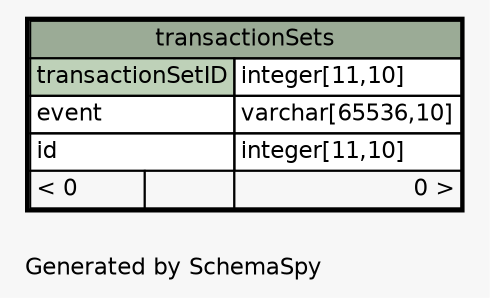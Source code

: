 // dot 2.34.0 on Linux 3.11.6-1-ARCH
// SchemaSpy rev 590
digraph "oneDegreeRelationshipsDiagram" {
  graph [
    rankdir="RL"
    bgcolor="#f7f7f7"
    label="\nGenerated by SchemaSpy"
    labeljust="l"
    nodesep="0.18"
    ranksep="0.46"
    fontname="Helvetica"
    fontsize="11"
  ];
  node [
    fontname="Helvetica"
    fontsize="11"
    shape="plaintext"
  ];
  edge [
    arrowsize="0.8"
  ];
  "transactionSets" [
    label=<
    <TABLE BORDER="2" CELLBORDER="1" CELLSPACING="0" BGCOLOR="#ffffff">
      <TR><TD COLSPAN="3" BGCOLOR="#9bab96" ALIGN="CENTER">transactionSets</TD></TR>
      <TR><TD PORT="transactionSetID" COLSPAN="2" BGCOLOR="#bed1b8" ALIGN="LEFT">transactionSetID</TD><TD PORT="transactionSetID.type" ALIGN="LEFT">integer[11,10]</TD></TR>
      <TR><TD PORT="event" COLSPAN="2" ALIGN="LEFT">event</TD><TD PORT="event.type" ALIGN="LEFT">varchar[65536,10]</TD></TR>
      <TR><TD PORT="id" COLSPAN="2" ALIGN="LEFT">id</TD><TD PORT="id.type" ALIGN="LEFT">integer[11,10]</TD></TR>
      <TR><TD ALIGN="LEFT" BGCOLOR="#f7f7f7">&lt; 0</TD><TD ALIGN="RIGHT" BGCOLOR="#f7f7f7">  </TD><TD ALIGN="RIGHT" BGCOLOR="#f7f7f7">0 &gt;</TD></TR>
    </TABLE>>
    URL="transactionSets.html"
    tooltip="transactionSets"
  ];
}

